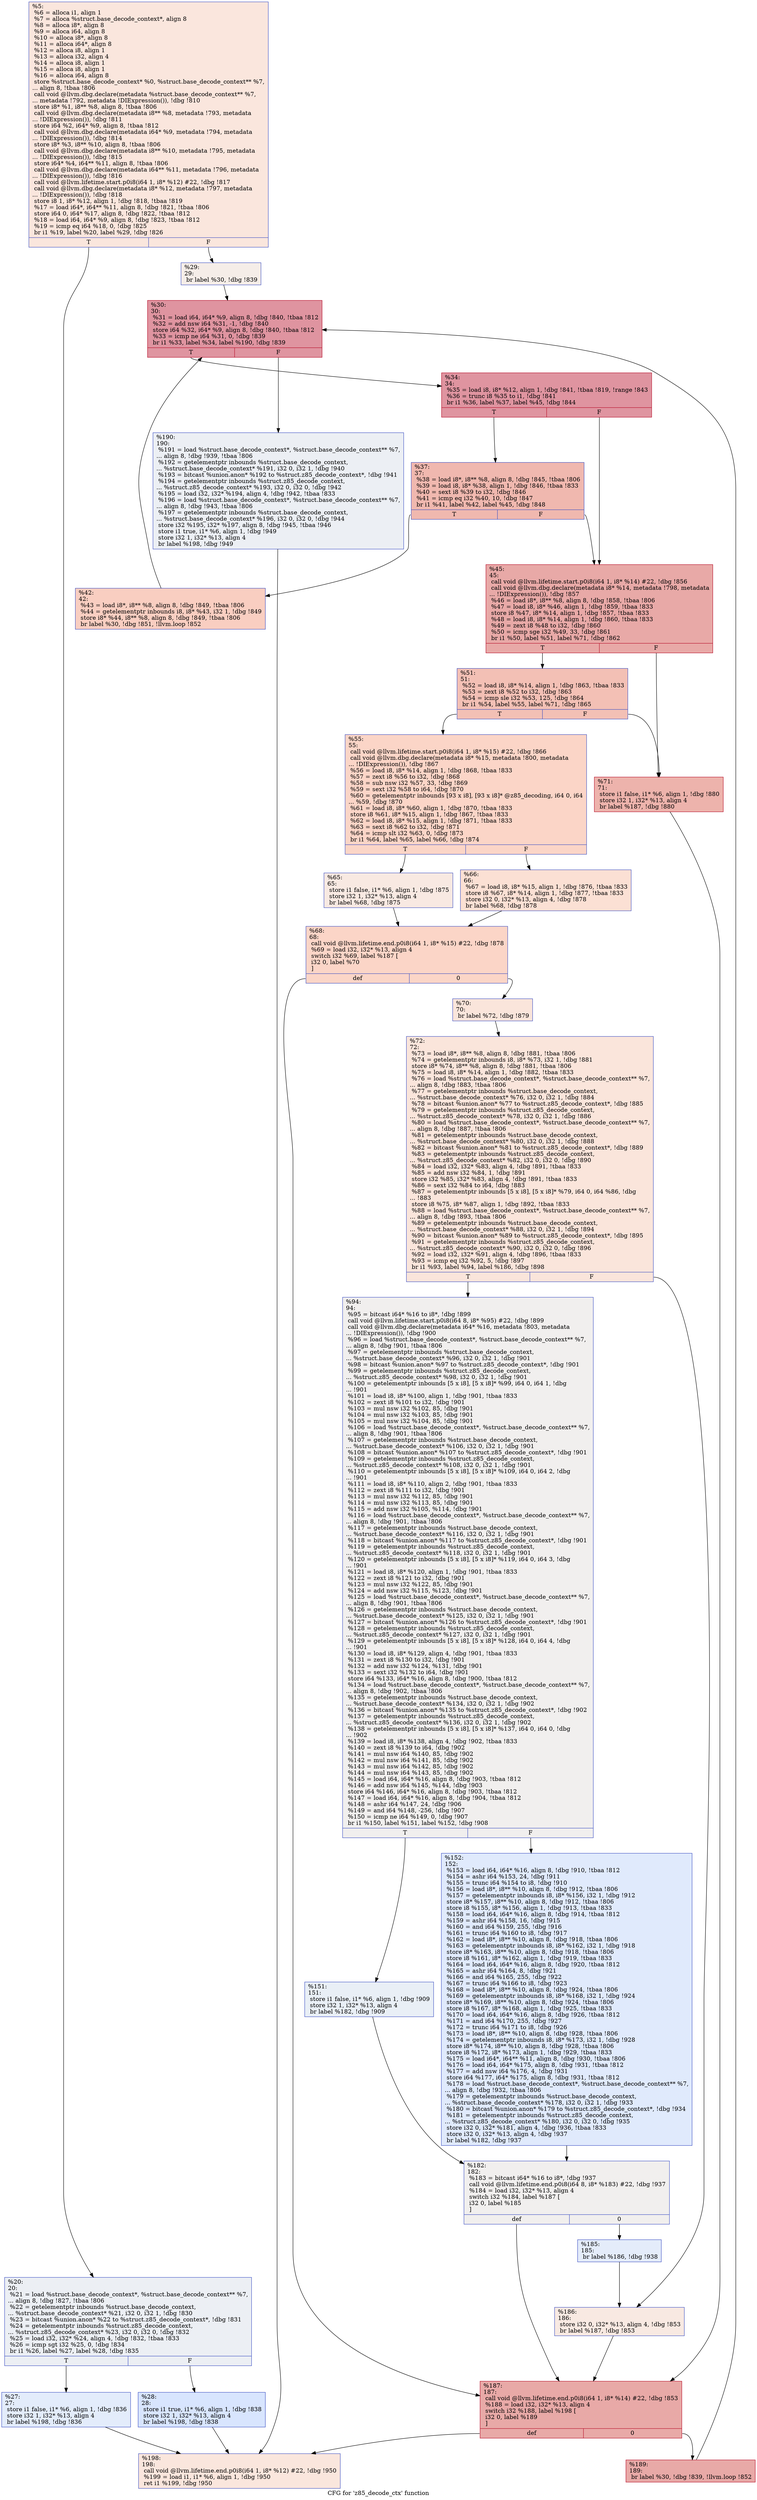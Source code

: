 digraph "CFG for 'z85_decode_ctx' function" {
	label="CFG for 'z85_decode_ctx' function";

	Node0xdfefe0 [shape=record,color="#3d50c3ff", style=filled, fillcolor="#f3c7b170",label="{%5:\l  %6 = alloca i1, align 1\l  %7 = alloca %struct.base_decode_context*, align 8\l  %8 = alloca i8*, align 8\l  %9 = alloca i64, align 8\l  %10 = alloca i8*, align 8\l  %11 = alloca i64*, align 8\l  %12 = alloca i8, align 1\l  %13 = alloca i32, align 4\l  %14 = alloca i8, align 1\l  %15 = alloca i8, align 1\l  %16 = alloca i64, align 8\l  store %struct.base_decode_context* %0, %struct.base_decode_context** %7,\l... align 8, !tbaa !806\l  call void @llvm.dbg.declare(metadata %struct.base_decode_context** %7,\l... metadata !792, metadata !DIExpression()), !dbg !810\l  store i8* %1, i8** %8, align 8, !tbaa !806\l  call void @llvm.dbg.declare(metadata i8** %8, metadata !793, metadata\l... !DIExpression()), !dbg !811\l  store i64 %2, i64* %9, align 8, !tbaa !812\l  call void @llvm.dbg.declare(metadata i64* %9, metadata !794, metadata\l... !DIExpression()), !dbg !814\l  store i8* %3, i8** %10, align 8, !tbaa !806\l  call void @llvm.dbg.declare(metadata i8** %10, metadata !795, metadata\l... !DIExpression()), !dbg !815\l  store i64* %4, i64** %11, align 8, !tbaa !806\l  call void @llvm.dbg.declare(metadata i64** %11, metadata !796, metadata\l... !DIExpression()), !dbg !816\l  call void @llvm.lifetime.start.p0i8(i64 1, i8* %12) #22, !dbg !817\l  call void @llvm.dbg.declare(metadata i8* %12, metadata !797, metadata\l... !DIExpression()), !dbg !818\l  store i8 1, i8* %12, align 1, !dbg !818, !tbaa !819\l  %17 = load i64*, i64** %11, align 8, !dbg !821, !tbaa !806\l  store i64 0, i64* %17, align 8, !dbg !822, !tbaa !812\l  %18 = load i64, i64* %9, align 8, !dbg !823, !tbaa !812\l  %19 = icmp eq i64 %18, 0, !dbg !825\l  br i1 %19, label %20, label %29, !dbg !826\l|{<s0>T|<s1>F}}"];
	Node0xdfefe0:s0 -> Node0xdff030;
	Node0xdfefe0:s1 -> Node0xdff120;
	Node0xdff030 [shape=record,color="#3d50c3ff", style=filled, fillcolor="#d4dbe670",label="{%20:\l20:                                               \l  %21 = load %struct.base_decode_context*, %struct.base_decode_context** %7,\l... align 8, !dbg !827, !tbaa !806\l  %22 = getelementptr inbounds %struct.base_decode_context,\l... %struct.base_decode_context* %21, i32 0, i32 1, !dbg !830\l  %23 = bitcast %union.anon* %22 to %struct.z85_decode_context*, !dbg !831\l  %24 = getelementptr inbounds %struct.z85_decode_context,\l... %struct.z85_decode_context* %23, i32 0, i32 0, !dbg !832\l  %25 = load i32, i32* %24, align 4, !dbg !832, !tbaa !833\l  %26 = icmp sgt i32 %25, 0, !dbg !834\l  br i1 %26, label %27, label %28, !dbg !835\l|{<s0>T|<s1>F}}"];
	Node0xdff030:s0 -> Node0xdff080;
	Node0xdff030:s1 -> Node0xdff0d0;
	Node0xdff080 [shape=record,color="#3d50c3ff", style=filled, fillcolor="#bfd3f670",label="{%27:\l27:                                               \l  store i1 false, i1* %6, align 1, !dbg !836\l  store i32 1, i32* %13, align 4\l  br label %198, !dbg !836\l}"];
	Node0xdff080 -> Node0xdff850;
	Node0xdff0d0 [shape=record,color="#3d50c3ff", style=filled, fillcolor="#a7c5fe70",label="{%28:\l28:                                               \l  store i1 true, i1* %6, align 1, !dbg !838\l  store i32 1, i32* %13, align 4\l  br label %198, !dbg !838\l}"];
	Node0xdff0d0 -> Node0xdff850;
	Node0xdff120 [shape=record,color="#3d50c3ff", style=filled, fillcolor="#e8d6cc70",label="{%29:\l29:                                               \l  br label %30, !dbg !839\l}"];
	Node0xdff120 -> Node0xdff170;
	Node0xdff170 [shape=record,color="#b70d28ff", style=filled, fillcolor="#b70d2870",label="{%30:\l30:                                               \l  %31 = load i64, i64* %9, align 8, !dbg !840, !tbaa !812\l  %32 = add nsw i64 %31, -1, !dbg !840\l  store i64 %32, i64* %9, align 8, !dbg !840, !tbaa !812\l  %33 = icmp ne i64 %31, 0, !dbg !839\l  br i1 %33, label %34, label %190, !dbg !839\l|{<s0>T|<s1>F}}"];
	Node0xdff170:s0 -> Node0xdff1c0;
	Node0xdff170:s1 -> Node0xdff800;
	Node0xdff1c0 [shape=record,color="#b70d28ff", style=filled, fillcolor="#b70d2870",label="{%34:\l34:                                               \l  %35 = load i8, i8* %12, align 1, !dbg !841, !tbaa !819, !range !843\l  %36 = trunc i8 %35 to i1, !dbg !841\l  br i1 %36, label %37, label %45, !dbg !844\l|{<s0>T|<s1>F}}"];
	Node0xdff1c0:s0 -> Node0xdff210;
	Node0xdff1c0:s1 -> Node0xdff2b0;
	Node0xdff210 [shape=record,color="#3d50c3ff", style=filled, fillcolor="#dc5d4a70",label="{%37:\l37:                                               \l  %38 = load i8*, i8** %8, align 8, !dbg !845, !tbaa !806\l  %39 = load i8, i8* %38, align 1, !dbg !846, !tbaa !833\l  %40 = sext i8 %39 to i32, !dbg !846\l  %41 = icmp eq i32 %40, 10, !dbg !847\l  br i1 %41, label %42, label %45, !dbg !848\l|{<s0>T|<s1>F}}"];
	Node0xdff210:s0 -> Node0xdff260;
	Node0xdff210:s1 -> Node0xdff2b0;
	Node0xdff260 [shape=record,color="#3d50c3ff", style=filled, fillcolor="#f2907270",label="{%42:\l42:                                               \l  %43 = load i8*, i8** %8, align 8, !dbg !849, !tbaa !806\l  %44 = getelementptr inbounds i8, i8* %43, i32 1, !dbg !849\l  store i8* %44, i8** %8, align 8, !dbg !849, !tbaa !806\l  br label %30, !dbg !851, !llvm.loop !852\l}"];
	Node0xdff260 -> Node0xdff170;
	Node0xdff2b0 [shape=record,color="#b70d28ff", style=filled, fillcolor="#ca3b3770",label="{%45:\l45:                                               \l  call void @llvm.lifetime.start.p0i8(i64 1, i8* %14) #22, !dbg !856\l  call void @llvm.dbg.declare(metadata i8* %14, metadata !798, metadata\l... !DIExpression()), !dbg !857\l  %46 = load i8*, i8** %8, align 8, !dbg !858, !tbaa !806\l  %47 = load i8, i8* %46, align 1, !dbg !859, !tbaa !833\l  store i8 %47, i8* %14, align 1, !dbg !857, !tbaa !833\l  %48 = load i8, i8* %14, align 1, !dbg !860, !tbaa !833\l  %49 = zext i8 %48 to i32, !dbg !860\l  %50 = icmp sge i32 %49, 33, !dbg !861\l  br i1 %50, label %51, label %71, !dbg !862\l|{<s0>T|<s1>F}}"];
	Node0xdff2b0:s0 -> Node0xdff300;
	Node0xdff2b0:s1 -> Node0xdff4e0;
	Node0xdff300 [shape=record,color="#3d50c3ff", style=filled, fillcolor="#e5705870",label="{%51:\l51:                                               \l  %52 = load i8, i8* %14, align 1, !dbg !863, !tbaa !833\l  %53 = zext i8 %52 to i32, !dbg !863\l  %54 = icmp sle i32 %53, 125, !dbg !864\l  br i1 %54, label %55, label %71, !dbg !865\l|{<s0>T|<s1>F}}"];
	Node0xdff300:s0 -> Node0xdff350;
	Node0xdff300:s1 -> Node0xdff4e0;
	Node0xdff350 [shape=record,color="#3d50c3ff", style=filled, fillcolor="#f5a08170",label="{%55:\l55:                                               \l  call void @llvm.lifetime.start.p0i8(i64 1, i8* %15) #22, !dbg !866\l  call void @llvm.dbg.declare(metadata i8* %15, metadata !800, metadata\l... !DIExpression()), !dbg !867\l  %56 = load i8, i8* %14, align 1, !dbg !868, !tbaa !833\l  %57 = zext i8 %56 to i32, !dbg !868\l  %58 = sub nsw i32 %57, 33, !dbg !869\l  %59 = sext i32 %58 to i64, !dbg !870\l  %60 = getelementptr inbounds [93 x i8], [93 x i8]* @z85_decoding, i64 0, i64\l... %59, !dbg !870\l  %61 = load i8, i8* %60, align 1, !dbg !870, !tbaa !833\l  store i8 %61, i8* %15, align 1, !dbg !867, !tbaa !833\l  %62 = load i8, i8* %15, align 1, !dbg !871, !tbaa !833\l  %63 = sext i8 %62 to i32, !dbg !871\l  %64 = icmp slt i32 %63, 0, !dbg !873\l  br i1 %64, label %65, label %66, !dbg !874\l|{<s0>T|<s1>F}}"];
	Node0xdff350:s0 -> Node0xdff3a0;
	Node0xdff350:s1 -> Node0xdff3f0;
	Node0xdff3a0 [shape=record,color="#3d50c3ff", style=filled, fillcolor="#efcebd70",label="{%65:\l65:                                               \l  store i1 false, i1* %6, align 1, !dbg !875\l  store i32 1, i32* %13, align 4\l  br label %68, !dbg !875\l}"];
	Node0xdff3a0 -> Node0xdff440;
	Node0xdff3f0 [shape=record,color="#3d50c3ff", style=filled, fillcolor="#f7b99e70",label="{%66:\l66:                                               \l  %67 = load i8, i8* %15, align 1, !dbg !876, !tbaa !833\l  store i8 %67, i8* %14, align 1, !dbg !877, !tbaa !833\l  store i32 0, i32* %13, align 4, !dbg !878\l  br label %68, !dbg !878\l}"];
	Node0xdff3f0 -> Node0xdff440;
	Node0xdff440 [shape=record,color="#3d50c3ff", style=filled, fillcolor="#f5a08170",label="{%68:\l68:                                               \l  call void @llvm.lifetime.end.p0i8(i64 1, i8* %15) #22, !dbg !878\l  %69 = load i32, i32* %13, align 4\l  switch i32 %69, label %187 [\l    i32 0, label %70\l  ]\l|{<s0>def|<s1>0}}"];
	Node0xdff440:s0 -> Node0xdff760;
	Node0xdff440:s1 -> Node0xdff490;
	Node0xdff490 [shape=record,color="#3d50c3ff", style=filled, fillcolor="#f4c5ad70",label="{%70:\l70:                                               \l  br label %72, !dbg !879\l}"];
	Node0xdff490 -> Node0xdff530;
	Node0xdff4e0 [shape=record,color="#b70d28ff", style=filled, fillcolor="#d6524470",label="{%71:\l71:                                               \l  store i1 false, i1* %6, align 1, !dbg !880\l  store i32 1, i32* %13, align 4\l  br label %187, !dbg !880\l}"];
	Node0xdff4e0 -> Node0xdff760;
	Node0xdff530 [shape=record,color="#3d50c3ff", style=filled, fillcolor="#f4c5ad70",label="{%72:\l72:                                               \l  %73 = load i8*, i8** %8, align 8, !dbg !881, !tbaa !806\l  %74 = getelementptr inbounds i8, i8* %73, i32 1, !dbg !881\l  store i8* %74, i8** %8, align 8, !dbg !881, !tbaa !806\l  %75 = load i8, i8* %14, align 1, !dbg !882, !tbaa !833\l  %76 = load %struct.base_decode_context*, %struct.base_decode_context** %7,\l... align 8, !dbg !883, !tbaa !806\l  %77 = getelementptr inbounds %struct.base_decode_context,\l... %struct.base_decode_context* %76, i32 0, i32 1, !dbg !884\l  %78 = bitcast %union.anon* %77 to %struct.z85_decode_context*, !dbg !885\l  %79 = getelementptr inbounds %struct.z85_decode_context,\l... %struct.z85_decode_context* %78, i32 0, i32 1, !dbg !886\l  %80 = load %struct.base_decode_context*, %struct.base_decode_context** %7,\l... align 8, !dbg !887, !tbaa !806\l  %81 = getelementptr inbounds %struct.base_decode_context,\l... %struct.base_decode_context* %80, i32 0, i32 1, !dbg !888\l  %82 = bitcast %union.anon* %81 to %struct.z85_decode_context*, !dbg !889\l  %83 = getelementptr inbounds %struct.z85_decode_context,\l... %struct.z85_decode_context* %82, i32 0, i32 0, !dbg !890\l  %84 = load i32, i32* %83, align 4, !dbg !891, !tbaa !833\l  %85 = add nsw i32 %84, 1, !dbg !891\l  store i32 %85, i32* %83, align 4, !dbg !891, !tbaa !833\l  %86 = sext i32 %84 to i64, !dbg !883\l  %87 = getelementptr inbounds [5 x i8], [5 x i8]* %79, i64 0, i64 %86, !dbg\l... !883\l  store i8 %75, i8* %87, align 1, !dbg !892, !tbaa !833\l  %88 = load %struct.base_decode_context*, %struct.base_decode_context** %7,\l... align 8, !dbg !893, !tbaa !806\l  %89 = getelementptr inbounds %struct.base_decode_context,\l... %struct.base_decode_context* %88, i32 0, i32 1, !dbg !894\l  %90 = bitcast %union.anon* %89 to %struct.z85_decode_context*, !dbg !895\l  %91 = getelementptr inbounds %struct.z85_decode_context,\l... %struct.z85_decode_context* %90, i32 0, i32 0, !dbg !896\l  %92 = load i32, i32* %91, align 4, !dbg !896, !tbaa !833\l  %93 = icmp eq i32 %92, 5, !dbg !897\l  br i1 %93, label %94, label %186, !dbg !898\l|{<s0>T|<s1>F}}"];
	Node0xdff530:s0 -> Node0xdff580;
	Node0xdff530:s1 -> Node0xdff710;
	Node0xdff580 [shape=record,color="#3d50c3ff", style=filled, fillcolor="#e0dbd870",label="{%94:\l94:                                               \l  %95 = bitcast i64* %16 to i8*, !dbg !899\l  call void @llvm.lifetime.start.p0i8(i64 8, i8* %95) #22, !dbg !899\l  call void @llvm.dbg.declare(metadata i64* %16, metadata !803, metadata\l... !DIExpression()), !dbg !900\l  %96 = load %struct.base_decode_context*, %struct.base_decode_context** %7,\l... align 8, !dbg !901, !tbaa !806\l  %97 = getelementptr inbounds %struct.base_decode_context,\l... %struct.base_decode_context* %96, i32 0, i32 1, !dbg !901\l  %98 = bitcast %union.anon* %97 to %struct.z85_decode_context*, !dbg !901\l  %99 = getelementptr inbounds %struct.z85_decode_context,\l... %struct.z85_decode_context* %98, i32 0, i32 1, !dbg !901\l  %100 = getelementptr inbounds [5 x i8], [5 x i8]* %99, i64 0, i64 1, !dbg\l... !901\l  %101 = load i8, i8* %100, align 1, !dbg !901, !tbaa !833\l  %102 = zext i8 %101 to i32, !dbg !901\l  %103 = mul nsw i32 %102, 85, !dbg !901\l  %104 = mul nsw i32 %103, 85, !dbg !901\l  %105 = mul nsw i32 %104, 85, !dbg !901\l  %106 = load %struct.base_decode_context*, %struct.base_decode_context** %7,\l... align 8, !dbg !901, !tbaa !806\l  %107 = getelementptr inbounds %struct.base_decode_context,\l... %struct.base_decode_context* %106, i32 0, i32 1, !dbg !901\l  %108 = bitcast %union.anon* %107 to %struct.z85_decode_context*, !dbg !901\l  %109 = getelementptr inbounds %struct.z85_decode_context,\l... %struct.z85_decode_context* %108, i32 0, i32 1, !dbg !901\l  %110 = getelementptr inbounds [5 x i8], [5 x i8]* %109, i64 0, i64 2, !dbg\l... !901\l  %111 = load i8, i8* %110, align 2, !dbg !901, !tbaa !833\l  %112 = zext i8 %111 to i32, !dbg !901\l  %113 = mul nsw i32 %112, 85, !dbg !901\l  %114 = mul nsw i32 %113, 85, !dbg !901\l  %115 = add nsw i32 %105, %114, !dbg !901\l  %116 = load %struct.base_decode_context*, %struct.base_decode_context** %7,\l... align 8, !dbg !901, !tbaa !806\l  %117 = getelementptr inbounds %struct.base_decode_context,\l... %struct.base_decode_context* %116, i32 0, i32 1, !dbg !901\l  %118 = bitcast %union.anon* %117 to %struct.z85_decode_context*, !dbg !901\l  %119 = getelementptr inbounds %struct.z85_decode_context,\l... %struct.z85_decode_context* %118, i32 0, i32 1, !dbg !901\l  %120 = getelementptr inbounds [5 x i8], [5 x i8]* %119, i64 0, i64 3, !dbg\l... !901\l  %121 = load i8, i8* %120, align 1, !dbg !901, !tbaa !833\l  %122 = zext i8 %121 to i32, !dbg !901\l  %123 = mul nsw i32 %122, 85, !dbg !901\l  %124 = add nsw i32 %115, %123, !dbg !901\l  %125 = load %struct.base_decode_context*, %struct.base_decode_context** %7,\l... align 8, !dbg !901, !tbaa !806\l  %126 = getelementptr inbounds %struct.base_decode_context,\l... %struct.base_decode_context* %125, i32 0, i32 1, !dbg !901\l  %127 = bitcast %union.anon* %126 to %struct.z85_decode_context*, !dbg !901\l  %128 = getelementptr inbounds %struct.z85_decode_context,\l... %struct.z85_decode_context* %127, i32 0, i32 1, !dbg !901\l  %129 = getelementptr inbounds [5 x i8], [5 x i8]* %128, i64 0, i64 4, !dbg\l... !901\l  %130 = load i8, i8* %129, align 4, !dbg !901, !tbaa !833\l  %131 = zext i8 %130 to i32, !dbg !901\l  %132 = add nsw i32 %124, %131, !dbg !901\l  %133 = sext i32 %132 to i64, !dbg !901\l  store i64 %133, i64* %16, align 8, !dbg !900, !tbaa !812\l  %134 = load %struct.base_decode_context*, %struct.base_decode_context** %7,\l... align 8, !dbg !902, !tbaa !806\l  %135 = getelementptr inbounds %struct.base_decode_context,\l... %struct.base_decode_context* %134, i32 0, i32 1, !dbg !902\l  %136 = bitcast %union.anon* %135 to %struct.z85_decode_context*, !dbg !902\l  %137 = getelementptr inbounds %struct.z85_decode_context,\l... %struct.z85_decode_context* %136, i32 0, i32 1, !dbg !902\l  %138 = getelementptr inbounds [5 x i8], [5 x i8]* %137, i64 0, i64 0, !dbg\l... !902\l  %139 = load i8, i8* %138, align 4, !dbg !902, !tbaa !833\l  %140 = zext i8 %139 to i64, !dbg !902\l  %141 = mul nsw i64 %140, 85, !dbg !902\l  %142 = mul nsw i64 %141, 85, !dbg !902\l  %143 = mul nsw i64 %142, 85, !dbg !902\l  %144 = mul nsw i64 %143, 85, !dbg !902\l  %145 = load i64, i64* %16, align 8, !dbg !903, !tbaa !812\l  %146 = add nsw i64 %145, %144, !dbg !903\l  store i64 %146, i64* %16, align 8, !dbg !903, !tbaa !812\l  %147 = load i64, i64* %16, align 8, !dbg !904, !tbaa !812\l  %148 = ashr i64 %147, 24, !dbg !906\l  %149 = and i64 %148, -256, !dbg !907\l  %150 = icmp ne i64 %149, 0, !dbg !907\l  br i1 %150, label %151, label %152, !dbg !908\l|{<s0>T|<s1>F}}"];
	Node0xdff580:s0 -> Node0xdff5d0;
	Node0xdff580:s1 -> Node0xdff620;
	Node0xdff5d0 [shape=record,color="#3d50c3ff", style=filled, fillcolor="#cedaeb70",label="{%151:\l151:                                              \l  store i1 false, i1* %6, align 1, !dbg !909\l  store i32 1, i32* %13, align 4\l  br label %182, !dbg !909\l}"];
	Node0xdff5d0 -> Node0xdff670;
	Node0xdff620 [shape=record,color="#3d50c3ff", style=filled, fillcolor="#b9d0f970",label="{%152:\l152:                                              \l  %153 = load i64, i64* %16, align 8, !dbg !910, !tbaa !812\l  %154 = ashr i64 %153, 24, !dbg !911\l  %155 = trunc i64 %154 to i8, !dbg !910\l  %156 = load i8*, i8** %10, align 8, !dbg !912, !tbaa !806\l  %157 = getelementptr inbounds i8, i8* %156, i32 1, !dbg !912\l  store i8* %157, i8** %10, align 8, !dbg !912, !tbaa !806\l  store i8 %155, i8* %156, align 1, !dbg !913, !tbaa !833\l  %158 = load i64, i64* %16, align 8, !dbg !914, !tbaa !812\l  %159 = ashr i64 %158, 16, !dbg !915\l  %160 = and i64 %159, 255, !dbg !916\l  %161 = trunc i64 %160 to i8, !dbg !917\l  %162 = load i8*, i8** %10, align 8, !dbg !918, !tbaa !806\l  %163 = getelementptr inbounds i8, i8* %162, i32 1, !dbg !918\l  store i8* %163, i8** %10, align 8, !dbg !918, !tbaa !806\l  store i8 %161, i8* %162, align 1, !dbg !919, !tbaa !833\l  %164 = load i64, i64* %16, align 8, !dbg !920, !tbaa !812\l  %165 = ashr i64 %164, 8, !dbg !921\l  %166 = and i64 %165, 255, !dbg !922\l  %167 = trunc i64 %166 to i8, !dbg !923\l  %168 = load i8*, i8** %10, align 8, !dbg !924, !tbaa !806\l  %169 = getelementptr inbounds i8, i8* %168, i32 1, !dbg !924\l  store i8* %169, i8** %10, align 8, !dbg !924, !tbaa !806\l  store i8 %167, i8* %168, align 1, !dbg !925, !tbaa !833\l  %170 = load i64, i64* %16, align 8, !dbg !926, !tbaa !812\l  %171 = and i64 %170, 255, !dbg !927\l  %172 = trunc i64 %171 to i8, !dbg !926\l  %173 = load i8*, i8** %10, align 8, !dbg !928, !tbaa !806\l  %174 = getelementptr inbounds i8, i8* %173, i32 1, !dbg !928\l  store i8* %174, i8** %10, align 8, !dbg !928, !tbaa !806\l  store i8 %172, i8* %173, align 1, !dbg !929, !tbaa !833\l  %175 = load i64*, i64** %11, align 8, !dbg !930, !tbaa !806\l  %176 = load i64, i64* %175, align 8, !dbg !931, !tbaa !812\l  %177 = add nsw i64 %176, 4, !dbg !931\l  store i64 %177, i64* %175, align 8, !dbg !931, !tbaa !812\l  %178 = load %struct.base_decode_context*, %struct.base_decode_context** %7,\l... align 8, !dbg !932, !tbaa !806\l  %179 = getelementptr inbounds %struct.base_decode_context,\l... %struct.base_decode_context* %178, i32 0, i32 1, !dbg !933\l  %180 = bitcast %union.anon* %179 to %struct.z85_decode_context*, !dbg !934\l  %181 = getelementptr inbounds %struct.z85_decode_context,\l... %struct.z85_decode_context* %180, i32 0, i32 0, !dbg !935\l  store i32 0, i32* %181, align 4, !dbg !936, !tbaa !833\l  store i32 0, i32* %13, align 4, !dbg !937\l  br label %182, !dbg !937\l}"];
	Node0xdff620 -> Node0xdff670;
	Node0xdff670 [shape=record,color="#3d50c3ff", style=filled, fillcolor="#e0dbd870",label="{%182:\l182:                                              \l  %183 = bitcast i64* %16 to i8*, !dbg !937\l  call void @llvm.lifetime.end.p0i8(i64 8, i8* %183) #22, !dbg !937\l  %184 = load i32, i32* %13, align 4\l  switch i32 %184, label %187 [\l    i32 0, label %185\l  ]\l|{<s0>def|<s1>0}}"];
	Node0xdff670:s0 -> Node0xdff760;
	Node0xdff670:s1 -> Node0xdff6c0;
	Node0xdff6c0 [shape=record,color="#3d50c3ff", style=filled, fillcolor="#c1d4f470",label="{%185:\l185:                                              \l  br label %186, !dbg !938\l}"];
	Node0xdff6c0 -> Node0xdff710;
	Node0xdff710 [shape=record,color="#3d50c3ff", style=filled, fillcolor="#efcebd70",label="{%186:\l186:                                              \l  store i32 0, i32* %13, align 4, !dbg !853\l  br label %187, !dbg !853\l}"];
	Node0xdff710 -> Node0xdff760;
	Node0xdff760 [shape=record,color="#b70d28ff", style=filled, fillcolor="#ca3b3770",label="{%187:\l187:                                              \l  call void @llvm.lifetime.end.p0i8(i64 1, i8* %14) #22, !dbg !853\l  %188 = load i32, i32* %13, align 4\l  switch i32 %188, label %198 [\l    i32 0, label %189\l  ]\l|{<s0>def|<s1>0}}"];
	Node0xdff760:s0 -> Node0xdff850;
	Node0xdff760:s1 -> Node0xdff7b0;
	Node0xdff7b0 [shape=record,color="#b70d28ff", style=filled, fillcolor="#ca3b3770",label="{%189:\l189:                                              \l  br label %30, !dbg !839, !llvm.loop !852\l}"];
	Node0xdff7b0 -> Node0xdff170;
	Node0xdff800 [shape=record,color="#3d50c3ff", style=filled, fillcolor="#d4dbe670",label="{%190:\l190:                                              \l  %191 = load %struct.base_decode_context*, %struct.base_decode_context** %7,\l... align 8, !dbg !939, !tbaa !806\l  %192 = getelementptr inbounds %struct.base_decode_context,\l... %struct.base_decode_context* %191, i32 0, i32 1, !dbg !940\l  %193 = bitcast %union.anon* %192 to %struct.z85_decode_context*, !dbg !941\l  %194 = getelementptr inbounds %struct.z85_decode_context,\l... %struct.z85_decode_context* %193, i32 0, i32 0, !dbg !942\l  %195 = load i32, i32* %194, align 4, !dbg !942, !tbaa !833\l  %196 = load %struct.base_decode_context*, %struct.base_decode_context** %7,\l... align 8, !dbg !943, !tbaa !806\l  %197 = getelementptr inbounds %struct.base_decode_context,\l... %struct.base_decode_context* %196, i32 0, i32 0, !dbg !944\l  store i32 %195, i32* %197, align 8, !dbg !945, !tbaa !946\l  store i1 true, i1* %6, align 1, !dbg !949\l  store i32 1, i32* %13, align 4\l  br label %198, !dbg !949\l}"];
	Node0xdff800 -> Node0xdff850;
	Node0xdff850 [shape=record,color="#3d50c3ff", style=filled, fillcolor="#f3c7b170",label="{%198:\l198:                                              \l  call void @llvm.lifetime.end.p0i8(i64 1, i8* %12) #22, !dbg !950\l  %199 = load i1, i1* %6, align 1, !dbg !950\l  ret i1 %199, !dbg !950\l}"];
}
